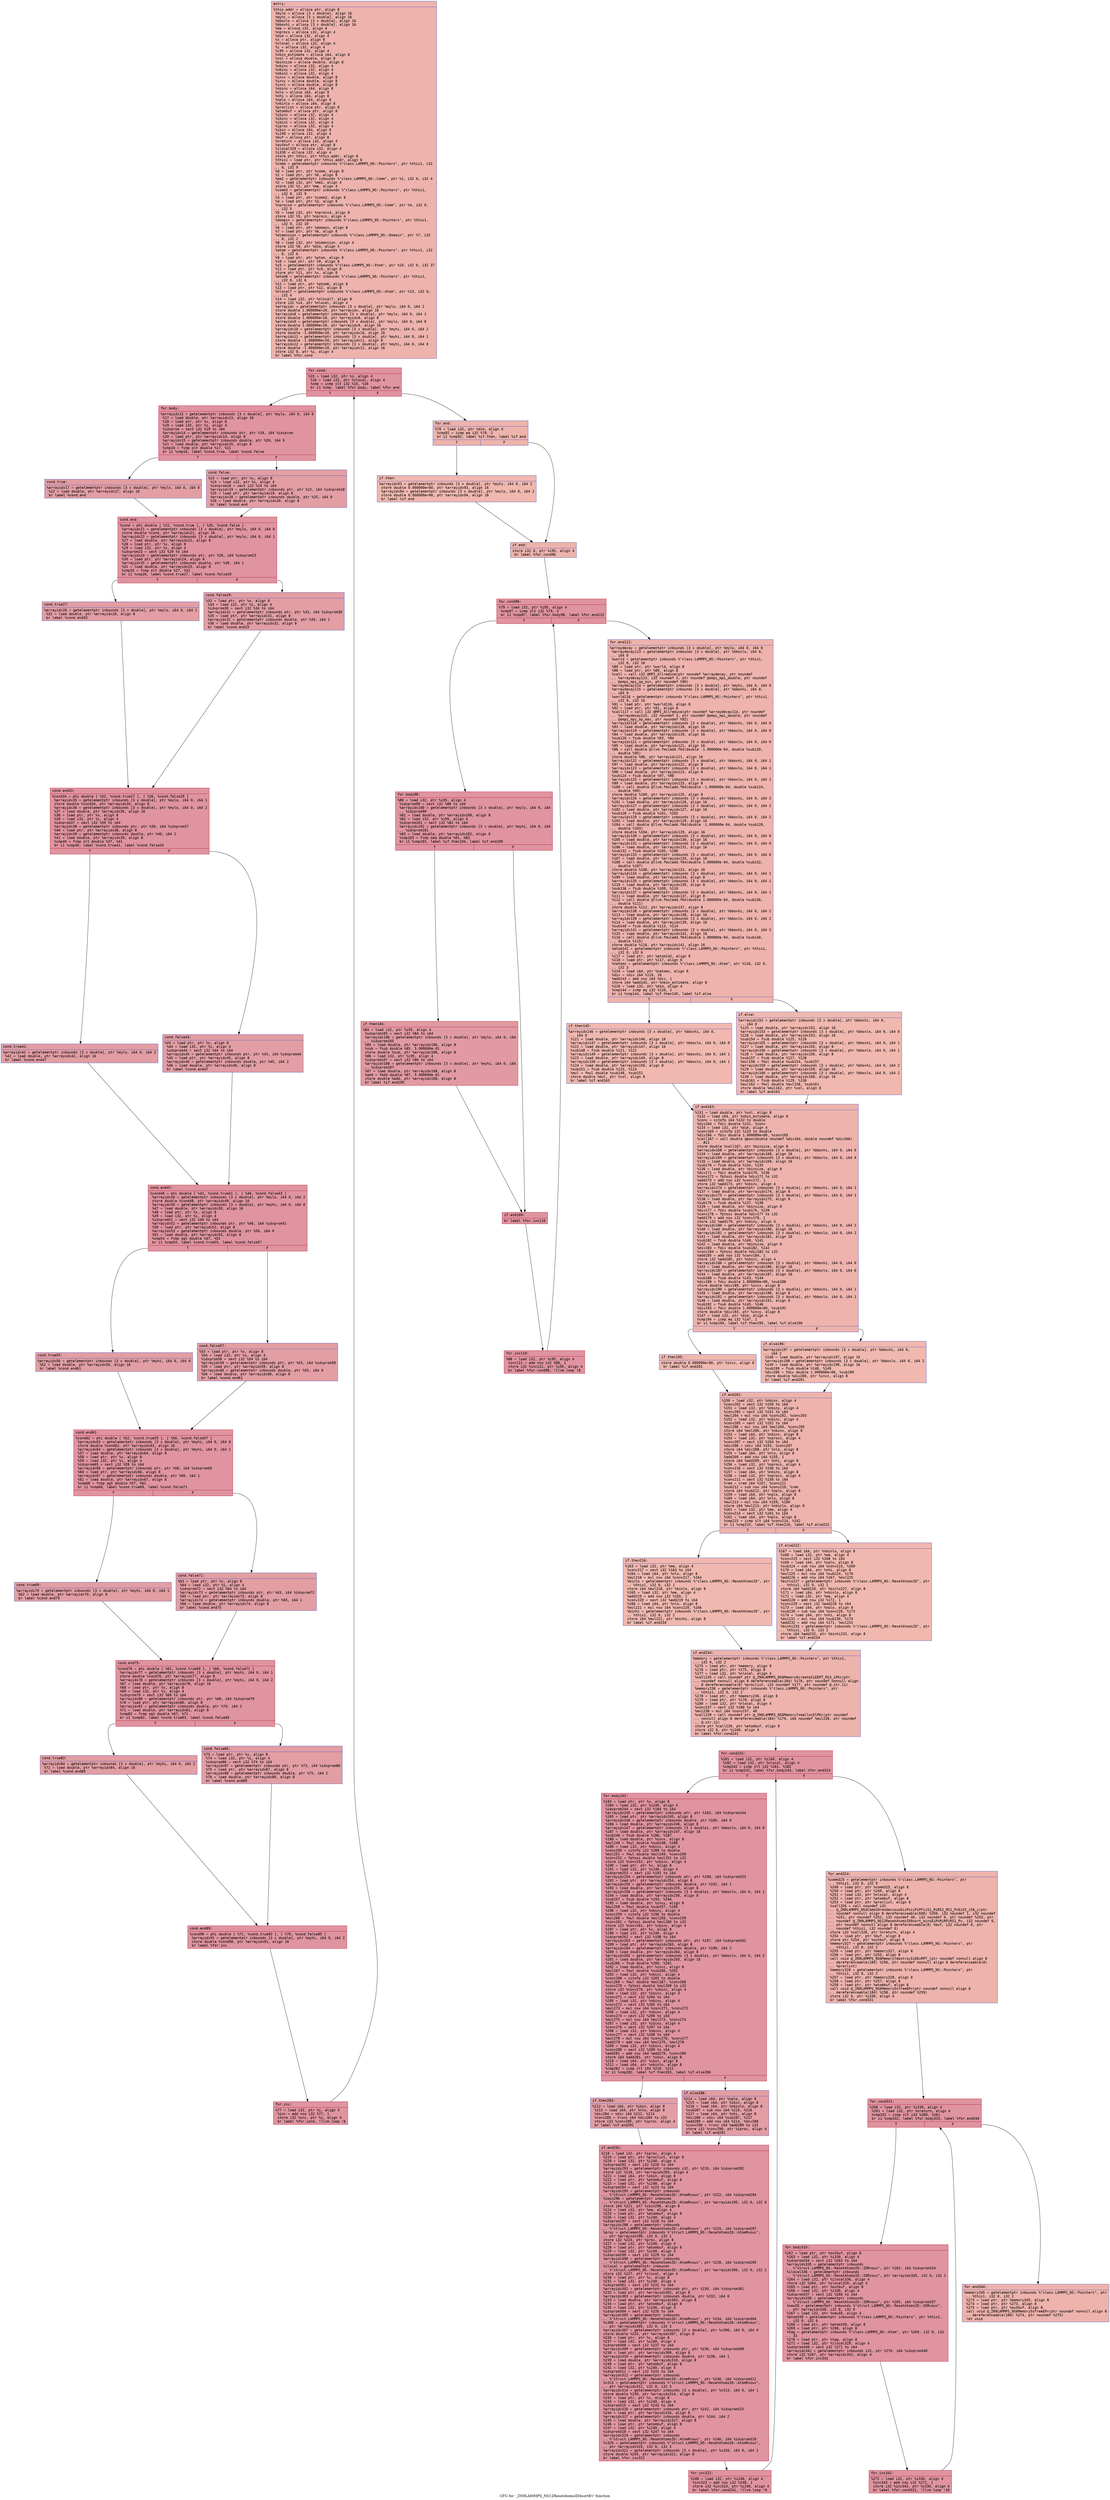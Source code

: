 digraph "CFG for '_ZN9LAMMPS_NS12ResetAtomsID4sortEv' function" {
	label="CFG for '_ZN9LAMMPS_NS12ResetAtomsID4sortEv' function";

	Node0x55bab6447350 [shape=record,color="#3d50c3ff", style=filled, fillcolor="#d6524470" fontname="Courier",label="{entry:\l|  %this.addr = alloca ptr, align 8\l  %mylo = alloca [3 x double], align 16\l  %myhi = alloca [3 x double], align 16\l  %bboxlo = alloca [3 x double], align 16\l  %bboxhi = alloca [3 x double], align 16\l  %me = alloca i32, align 4\l  %nprocs = alloca i32, align 4\l  %dim = alloca i32, align 4\l  %x = alloca ptr, align 8\l  %nlocal = alloca i32, align 4\l  %i = alloca i32, align 4\l  %i95 = alloca i32, align 4\l  %nbin_estimate = alloca i64, align 8\l  %vol = alloca double, align 8\l  %binsize = alloca double, align 8\l  %nbinx = alloca i32, align 4\l  %nbiny = alloca i32, align 4\l  %nbinz = alloca i32, align 4\l  %invx = alloca double, align 8\l  %invy = alloca double, align 8\l  %invz = alloca double, align 8\l  %nbins = alloca i64, align 8\l  %nlo = alloca i64, align 8\l  %nhi = alloca i64, align 8\l  %nplo = alloca i64, align 8\l  %nbinlo = alloca i64, align 8\l  %proclist = alloca ptr, align 8\l  %atombuf = alloca ptr, align 8\l  %ibinx = alloca i32, align 4\l  %ibiny = alloca i32, align 4\l  %ibinz = alloca i32, align 4\l  %iproc = alloca i32, align 4\l  %ibin = alloca i64, align 8\l  %i240 = alloca i32, align 4\l  %buf = alloca ptr, align 8\l  %nreturn = alloca i32, align 4\l  %outbuf = alloca ptr, align 8\l  %ilocal329 = alloca i32, align 4\l  %i330 = alloca i32, align 4\l  store ptr %this, ptr %this.addr, align 8\l  %this1 = load ptr, ptr %this.addr, align 8\l  %comm = getelementptr inbounds %\"class.LAMMPS_NS::Pointers\", ptr %this1, i32\l... 0, i32 9\l  %0 = load ptr, ptr %comm, align 8\l  %1 = load ptr, ptr %0, align 8\l  %me2 = getelementptr inbounds %\"class.LAMMPS_NS::Comm\", ptr %1, i32 0, i32 4\l  %2 = load i32, ptr %me2, align 4\l  store i32 %2, ptr %me, align 4\l  %comm3 = getelementptr inbounds %\"class.LAMMPS_NS::Pointers\", ptr %this1,\l... i32 0, i32 9\l  %3 = load ptr, ptr %comm3, align 8\l  %4 = load ptr, ptr %3, align 8\l  %nprocs4 = getelementptr inbounds %\"class.LAMMPS_NS::Comm\", ptr %4, i32 0,\l... i32 5\l  %5 = load i32, ptr %nprocs4, align 8\l  store i32 %5, ptr %nprocs, align 4\l  %domain = getelementptr inbounds %\"class.LAMMPS_NS::Pointers\", ptr %this1,\l... i32 0, i32 10\l  %6 = load ptr, ptr %domain, align 8\l  %7 = load ptr, ptr %6, align 8\l  %dimension = getelementptr inbounds %\"class.LAMMPS_NS::Domain\", ptr %7, i32\l... 0, i32 2\l  %8 = load i32, ptr %dimension, align 4\l  store i32 %8, ptr %dim, align 4\l  %atom = getelementptr inbounds %\"class.LAMMPS_NS::Pointers\", ptr %this1, i32\l... 0, i32 6\l  %9 = load ptr, ptr %atom, align 8\l  %10 = load ptr, ptr %9, align 8\l  %x5 = getelementptr inbounds %\"class.LAMMPS_NS::Atom\", ptr %10, i32 0, i32 37\l  %11 = load ptr, ptr %x5, align 8\l  store ptr %11, ptr %x, align 8\l  %atom6 = getelementptr inbounds %\"class.LAMMPS_NS::Pointers\", ptr %this1,\l... i32 0, i32 6\l  %12 = load ptr, ptr %atom6, align 8\l  %13 = load ptr, ptr %12, align 8\l  %nlocal7 = getelementptr inbounds %\"class.LAMMPS_NS::Atom\", ptr %13, i32 0,\l... i32 4\l  %14 = load i32, ptr %nlocal7, align 8\l  store i32 %14, ptr %nlocal, align 4\l  %arrayidx = getelementptr inbounds [3 x double], ptr %mylo, i64 0, i64 2\l  store double 1.000000e+20, ptr %arrayidx, align 16\l  %arrayidx8 = getelementptr inbounds [3 x double], ptr %mylo, i64 0, i64 1\l  store double 1.000000e+20, ptr %arrayidx8, align 8\l  %arrayidx9 = getelementptr inbounds [3 x double], ptr %mylo, i64 0, i64 0\l  store double 1.000000e+20, ptr %arrayidx9, align 16\l  %arrayidx10 = getelementptr inbounds [3 x double], ptr %myhi, i64 0, i64 2\l  store double -1.000000e+20, ptr %arrayidx10, align 16\l  %arrayidx11 = getelementptr inbounds [3 x double], ptr %myhi, i64 0, i64 1\l  store double -1.000000e+20, ptr %arrayidx11, align 8\l  %arrayidx12 = getelementptr inbounds [3 x double], ptr %myhi, i64 0, i64 0\l  store double -1.000000e+20, ptr %arrayidx12, align 16\l  store i32 0, ptr %i, align 4\l  br label %for.cond\l}"];
	Node0x55bab6447350 -> Node0x55bab644bcd0[tooltip="entry -> for.cond\nProbability 100.00%" ];
	Node0x55bab644bcd0 [shape=record,color="#b70d28ff", style=filled, fillcolor="#b70d2870" fontname="Courier",label="{for.cond:\l|  %15 = load i32, ptr %i, align 4\l  %16 = load i32, ptr %nlocal, align 4\l  %cmp = icmp slt i32 %15, %16\l  br i1 %cmp, label %for.body, label %for.end\l|{<s0>T|<s1>F}}"];
	Node0x55bab644bcd0:s0 -> Node0x55bab644bf50[tooltip="for.cond -> for.body\nProbability 96.88%" ];
	Node0x55bab644bcd0:s1 -> Node0x55bab644bfd0[tooltip="for.cond -> for.end\nProbability 3.12%" ];
	Node0x55bab644bf50 [shape=record,color="#b70d28ff", style=filled, fillcolor="#b70d2870" fontname="Courier",label="{for.body:\l|  %arrayidx13 = getelementptr inbounds [3 x double], ptr %mylo, i64 0, i64 0\l  %17 = load double, ptr %arrayidx13, align 16\l  %18 = load ptr, ptr %x, align 8\l  %19 = load i32, ptr %i, align 4\l  %idxprom = sext i32 %19 to i64\l  %arrayidx14 = getelementptr inbounds ptr, ptr %18, i64 %idxprom\l  %20 = load ptr, ptr %arrayidx14, align 8\l  %arrayidx15 = getelementptr inbounds double, ptr %20, i64 0\l  %21 = load double, ptr %arrayidx15, align 8\l  %cmp16 = fcmp olt double %17, %21\l  br i1 %cmp16, label %cond.true, label %cond.false\l|{<s0>T|<s1>F}}"];
	Node0x55bab644bf50:s0 -> Node0x55bab644c740[tooltip="for.body -> cond.true\nProbability 50.00%" ];
	Node0x55bab644bf50:s1 -> Node0x55bab644c7c0[tooltip="for.body -> cond.false\nProbability 50.00%" ];
	Node0x55bab644c740 [shape=record,color="#3d50c3ff", style=filled, fillcolor="#be242e70" fontname="Courier",label="{cond.true:\l|  %arrayidx17 = getelementptr inbounds [3 x double], ptr %mylo, i64 0, i64 0\l  %22 = load double, ptr %arrayidx17, align 16\l  br label %cond.end\l}"];
	Node0x55bab644c740 -> Node0x55bab644ca60[tooltip="cond.true -> cond.end\nProbability 100.00%" ];
	Node0x55bab644c7c0 [shape=record,color="#3d50c3ff", style=filled, fillcolor="#be242e70" fontname="Courier",label="{cond.false:\l|  %23 = load ptr, ptr %x, align 8\l  %24 = load i32, ptr %i, align 4\l  %idxprom18 = sext i32 %24 to i64\l  %arrayidx19 = getelementptr inbounds ptr, ptr %23, i64 %idxprom18\l  %25 = load ptr, ptr %arrayidx19, align 8\l  %arrayidx20 = getelementptr inbounds double, ptr %25, i64 0\l  %26 = load double, ptr %arrayidx20, align 8\l  br label %cond.end\l}"];
	Node0x55bab644c7c0 -> Node0x55bab644ca60[tooltip="cond.false -> cond.end\nProbability 100.00%" ];
	Node0x55bab644ca60 [shape=record,color="#b70d28ff", style=filled, fillcolor="#b70d2870" fontname="Courier",label="{cond.end:\l|  %cond = phi double [ %22, %cond.true ], [ %26, %cond.false ]\l  %arrayidx21 = getelementptr inbounds [3 x double], ptr %mylo, i64 0, i64 0\l  store double %cond, ptr %arrayidx21, align 16\l  %arrayidx22 = getelementptr inbounds [3 x double], ptr %mylo, i64 0, i64 1\l  %27 = load double, ptr %arrayidx22, align 8\l  %28 = load ptr, ptr %x, align 8\l  %29 = load i32, ptr %i, align 4\l  %idxprom23 = sext i32 %29 to i64\l  %arrayidx24 = getelementptr inbounds ptr, ptr %28, i64 %idxprom23\l  %30 = load ptr, ptr %arrayidx24, align 8\l  %arrayidx25 = getelementptr inbounds double, ptr %30, i64 1\l  %31 = load double, ptr %arrayidx25, align 8\l  %cmp26 = fcmp olt double %27, %31\l  br i1 %cmp26, label %cond.true27, label %cond.false29\l|{<s0>T|<s1>F}}"];
	Node0x55bab644ca60:s0 -> Node0x55bab644d810[tooltip="cond.end -> cond.true27\nProbability 50.00%" ];
	Node0x55bab644ca60:s1 -> Node0x55bab644d890[tooltip="cond.end -> cond.false29\nProbability 50.00%" ];
	Node0x55bab644d810 [shape=record,color="#3d50c3ff", style=filled, fillcolor="#be242e70" fontname="Courier",label="{cond.true27:\l|  %arrayidx28 = getelementptr inbounds [3 x double], ptr %mylo, i64 0, i64 1\l  %32 = load double, ptr %arrayidx28, align 8\l  br label %cond.end33\l}"];
	Node0x55bab644d810 -> Node0x55bab644db30[tooltip="cond.true27 -> cond.end33\nProbability 100.00%" ];
	Node0x55bab644d890 [shape=record,color="#3d50c3ff", style=filled, fillcolor="#be242e70" fontname="Courier",label="{cond.false29:\l|  %33 = load ptr, ptr %x, align 8\l  %34 = load i32, ptr %i, align 4\l  %idxprom30 = sext i32 %34 to i64\l  %arrayidx31 = getelementptr inbounds ptr, ptr %33, i64 %idxprom30\l  %35 = load ptr, ptr %arrayidx31, align 8\l  %arrayidx32 = getelementptr inbounds double, ptr %35, i64 1\l  %36 = load double, ptr %arrayidx32, align 8\l  br label %cond.end33\l}"];
	Node0x55bab644d890 -> Node0x55bab644db30[tooltip="cond.false29 -> cond.end33\nProbability 100.00%" ];
	Node0x55bab644db30 [shape=record,color="#b70d28ff", style=filled, fillcolor="#b70d2870" fontname="Courier",label="{cond.end33:\l|  %cond34 = phi double [ %32, %cond.true27 ], [ %36, %cond.false29 ]\l  %arrayidx35 = getelementptr inbounds [3 x double], ptr %mylo, i64 0, i64 1\l  store double %cond34, ptr %arrayidx35, align 8\l  %arrayidx36 = getelementptr inbounds [3 x double], ptr %mylo, i64 0, i64 2\l  %37 = load double, ptr %arrayidx36, align 16\l  %38 = load ptr, ptr %x, align 8\l  %39 = load i32, ptr %i, align 4\l  %idxprom37 = sext i32 %39 to i64\l  %arrayidx38 = getelementptr inbounds ptr, ptr %38, i64 %idxprom37\l  %40 = load ptr, ptr %arrayidx38, align 8\l  %arrayidx39 = getelementptr inbounds double, ptr %40, i64 2\l  %41 = load double, ptr %arrayidx39, align 8\l  %cmp40 = fcmp olt double %37, %41\l  br i1 %cmp40, label %cond.true41, label %cond.false43\l|{<s0>T|<s1>F}}"];
	Node0x55bab644db30:s0 -> Node0x55bab644e8e0[tooltip="cond.end33 -> cond.true41\nProbability 50.00%" ];
	Node0x55bab644db30:s1 -> Node0x55bab644e960[tooltip="cond.end33 -> cond.false43\nProbability 50.00%" ];
	Node0x55bab644e8e0 [shape=record,color="#3d50c3ff", style=filled, fillcolor="#be242e70" fontname="Courier",label="{cond.true41:\l|  %arrayidx42 = getelementptr inbounds [3 x double], ptr %mylo, i64 0, i64 2\l  %42 = load double, ptr %arrayidx42, align 16\l  br label %cond.end47\l}"];
	Node0x55bab644e8e0 -> Node0x55bab6449e10[tooltip="cond.true41 -> cond.end47\nProbability 100.00%" ];
	Node0x55bab644e960 [shape=record,color="#3d50c3ff", style=filled, fillcolor="#be242e70" fontname="Courier",label="{cond.false43:\l|  %43 = load ptr, ptr %x, align 8\l  %44 = load i32, ptr %i, align 4\l  %idxprom44 = sext i32 %44 to i64\l  %arrayidx45 = getelementptr inbounds ptr, ptr %43, i64 %idxprom44\l  %45 = load ptr, ptr %arrayidx45, align 8\l  %arrayidx46 = getelementptr inbounds double, ptr %45, i64 2\l  %46 = load double, ptr %arrayidx46, align 8\l  br label %cond.end47\l}"];
	Node0x55bab644e960 -> Node0x55bab6449e10[tooltip="cond.false43 -> cond.end47\nProbability 100.00%" ];
	Node0x55bab6449e10 [shape=record,color="#b70d28ff", style=filled, fillcolor="#b70d2870" fontname="Courier",label="{cond.end47:\l|  %cond48 = phi double [ %42, %cond.true41 ], [ %46, %cond.false43 ]\l  %arrayidx49 = getelementptr inbounds [3 x double], ptr %mylo, i64 0, i64 2\l  store double %cond48, ptr %arrayidx49, align 16\l  %arrayidx50 = getelementptr inbounds [3 x double], ptr %myhi, i64 0, i64 0\l  %47 = load double, ptr %arrayidx50, align 16\l  %48 = load ptr, ptr %x, align 8\l  %49 = load i32, ptr %i, align 4\l  %idxprom51 = sext i32 %49 to i64\l  %arrayidx52 = getelementptr inbounds ptr, ptr %48, i64 %idxprom51\l  %50 = load ptr, ptr %arrayidx52, align 8\l  %arrayidx53 = getelementptr inbounds double, ptr %50, i64 0\l  %51 = load double, ptr %arrayidx53, align 8\l  %cmp54 = fcmp ogt double %47, %51\l  br i1 %cmp54, label %cond.true55, label %cond.false57\l|{<s0>T|<s1>F}}"];
	Node0x55bab6449e10:s0 -> Node0x55bab64507c0[tooltip="cond.end47 -> cond.true55\nProbability 50.00%" ];
	Node0x55bab6449e10:s1 -> Node0x55bab64508a0[tooltip="cond.end47 -> cond.false57\nProbability 50.00%" ];
	Node0x55bab64507c0 [shape=record,color="#3d50c3ff", style=filled, fillcolor="#be242e70" fontname="Courier",label="{cond.true55:\l|  %arrayidx56 = getelementptr inbounds [3 x double], ptr %myhi, i64 0, i64 0\l  %52 = load double, ptr %arrayidx56, align 16\l  br label %cond.end61\l}"];
	Node0x55bab64507c0 -> Node0x55bab6450ba0[tooltip="cond.true55 -> cond.end61\nProbability 100.00%" ];
	Node0x55bab64508a0 [shape=record,color="#3d50c3ff", style=filled, fillcolor="#be242e70" fontname="Courier",label="{cond.false57:\l|  %53 = load ptr, ptr %x, align 8\l  %54 = load i32, ptr %i, align 4\l  %idxprom58 = sext i32 %54 to i64\l  %arrayidx59 = getelementptr inbounds ptr, ptr %53, i64 %idxprom58\l  %55 = load ptr, ptr %arrayidx59, align 8\l  %arrayidx60 = getelementptr inbounds double, ptr %55, i64 0\l  %56 = load double, ptr %arrayidx60, align 8\l  br label %cond.end61\l}"];
	Node0x55bab64508a0 -> Node0x55bab6450ba0[tooltip="cond.false57 -> cond.end61\nProbability 100.00%" ];
	Node0x55bab6450ba0 [shape=record,color="#b70d28ff", style=filled, fillcolor="#b70d2870" fontname="Courier",label="{cond.end61:\l|  %cond62 = phi double [ %52, %cond.true55 ], [ %56, %cond.false57 ]\l  %arrayidx63 = getelementptr inbounds [3 x double], ptr %myhi, i64 0, i64 0\l  store double %cond62, ptr %arrayidx63, align 16\l  %arrayidx64 = getelementptr inbounds [3 x double], ptr %myhi, i64 0, i64 1\l  %57 = load double, ptr %arrayidx64, align 8\l  %58 = load ptr, ptr %x, align 8\l  %59 = load i32, ptr %i, align 4\l  %idxprom65 = sext i32 %59 to i64\l  %arrayidx66 = getelementptr inbounds ptr, ptr %58, i64 %idxprom65\l  %60 = load ptr, ptr %arrayidx66, align 8\l  %arrayidx67 = getelementptr inbounds double, ptr %60, i64 1\l  %61 = load double, ptr %arrayidx67, align 8\l  %cmp68 = fcmp ogt double %57, %61\l  br i1 %cmp68, label %cond.true69, label %cond.false71\l|{<s0>T|<s1>F}}"];
	Node0x55bab6450ba0:s0 -> Node0x55bab6451950[tooltip="cond.end61 -> cond.true69\nProbability 50.00%" ];
	Node0x55bab6450ba0:s1 -> Node0x55bab6451a30[tooltip="cond.end61 -> cond.false71\nProbability 50.00%" ];
	Node0x55bab6451950 [shape=record,color="#3d50c3ff", style=filled, fillcolor="#be242e70" fontname="Courier",label="{cond.true69:\l|  %arrayidx70 = getelementptr inbounds [3 x double], ptr %myhi, i64 0, i64 1\l  %62 = load double, ptr %arrayidx70, align 8\l  br label %cond.end75\l}"];
	Node0x55bab6451950 -> Node0x55bab6451d30[tooltip="cond.true69 -> cond.end75\nProbability 100.00%" ];
	Node0x55bab6451a30 [shape=record,color="#3d50c3ff", style=filled, fillcolor="#be242e70" fontname="Courier",label="{cond.false71:\l|  %63 = load ptr, ptr %x, align 8\l  %64 = load i32, ptr %i, align 4\l  %idxprom72 = sext i32 %64 to i64\l  %arrayidx73 = getelementptr inbounds ptr, ptr %63, i64 %idxprom72\l  %65 = load ptr, ptr %arrayidx73, align 8\l  %arrayidx74 = getelementptr inbounds double, ptr %65, i64 1\l  %66 = load double, ptr %arrayidx74, align 8\l  br label %cond.end75\l}"];
	Node0x55bab6451a30 -> Node0x55bab6451d30[tooltip="cond.false71 -> cond.end75\nProbability 100.00%" ];
	Node0x55bab6451d30 [shape=record,color="#b70d28ff", style=filled, fillcolor="#b70d2870" fontname="Courier",label="{cond.end75:\l|  %cond76 = phi double [ %62, %cond.true69 ], [ %66, %cond.false71 ]\l  %arrayidx77 = getelementptr inbounds [3 x double], ptr %myhi, i64 0, i64 1\l  store double %cond76, ptr %arrayidx77, align 8\l  %arrayidx78 = getelementptr inbounds [3 x double], ptr %myhi, i64 0, i64 2\l  %67 = load double, ptr %arrayidx78, align 16\l  %68 = load ptr, ptr %x, align 8\l  %69 = load i32, ptr %i, align 4\l  %idxprom79 = sext i32 %69 to i64\l  %arrayidx80 = getelementptr inbounds ptr, ptr %68, i64 %idxprom79\l  %70 = load ptr, ptr %arrayidx80, align 8\l  %arrayidx81 = getelementptr inbounds double, ptr %70, i64 2\l  %71 = load double, ptr %arrayidx81, align 8\l  %cmp82 = fcmp ogt double %67, %71\l  br i1 %cmp82, label %cond.true83, label %cond.false85\l|{<s0>T|<s1>F}}"];
	Node0x55bab6451d30:s0 -> Node0x55bab6452ae0[tooltip="cond.end75 -> cond.true83\nProbability 50.00%" ];
	Node0x55bab6451d30:s1 -> Node0x55bab6452bc0[tooltip="cond.end75 -> cond.false85\nProbability 50.00%" ];
	Node0x55bab6452ae0 [shape=record,color="#3d50c3ff", style=filled, fillcolor="#be242e70" fontname="Courier",label="{cond.true83:\l|  %arrayidx84 = getelementptr inbounds [3 x double], ptr %myhi, i64 0, i64 2\l  %72 = load double, ptr %arrayidx84, align 16\l  br label %cond.end89\l}"];
	Node0x55bab6452ae0 -> Node0x55bab6452ec0[tooltip="cond.true83 -> cond.end89\nProbability 100.00%" ];
	Node0x55bab6452bc0 [shape=record,color="#3d50c3ff", style=filled, fillcolor="#be242e70" fontname="Courier",label="{cond.false85:\l|  %73 = load ptr, ptr %x, align 8\l  %74 = load i32, ptr %i, align 4\l  %idxprom86 = sext i32 %74 to i64\l  %arrayidx87 = getelementptr inbounds ptr, ptr %73, i64 %idxprom86\l  %75 = load ptr, ptr %arrayidx87, align 8\l  %arrayidx88 = getelementptr inbounds double, ptr %75, i64 2\l  %76 = load double, ptr %arrayidx88, align 8\l  br label %cond.end89\l}"];
	Node0x55bab6452bc0 -> Node0x55bab6452ec0[tooltip="cond.false85 -> cond.end89\nProbability 100.00%" ];
	Node0x55bab6452ec0 [shape=record,color="#b70d28ff", style=filled, fillcolor="#b70d2870" fontname="Courier",label="{cond.end89:\l|  %cond90 = phi double [ %72, %cond.true83 ], [ %76, %cond.false85 ]\l  %arrayidx91 = getelementptr inbounds [3 x double], ptr %myhi, i64 0, i64 2\l  store double %cond90, ptr %arrayidx91, align 16\l  br label %for.inc\l}"];
	Node0x55bab6452ec0 -> Node0x55bab6453610[tooltip="cond.end89 -> for.inc\nProbability 100.00%" ];
	Node0x55bab6453610 [shape=record,color="#b70d28ff", style=filled, fillcolor="#b70d2870" fontname="Courier",label="{for.inc:\l|  %77 = load i32, ptr %i, align 4\l  %inc = add nsw i32 %77, 1\l  store i32 %inc, ptr %i, align 4\l  br label %for.cond, !llvm.loop !6\l}"];
	Node0x55bab6453610 -> Node0x55bab644bcd0[tooltip="for.inc -> for.cond\nProbability 100.00%" ];
	Node0x55bab644bfd0 [shape=record,color="#3d50c3ff", style=filled, fillcolor="#d6524470" fontname="Courier",label="{for.end:\l|  %78 = load i32, ptr %dim, align 4\l  %cmp92 = icmp eq i32 %78, 2\l  br i1 %cmp92, label %if.then, label %if.end\l|{<s0>T|<s1>F}}"];
	Node0x55bab644bfd0:s0 -> Node0x55bab6453bd0[tooltip="for.end -> if.then\nProbability 50.00%" ];
	Node0x55bab644bfd0:s1 -> Node0x55bab6453c40[tooltip="for.end -> if.end\nProbability 50.00%" ];
	Node0x55bab6453bd0 [shape=record,color="#3d50c3ff", style=filled, fillcolor="#dc5d4a70" fontname="Courier",label="{if.then:\l|  %arrayidx93 = getelementptr inbounds [3 x double], ptr %myhi, i64 0, i64 2\l  store double 0.000000e+00, ptr %arrayidx93, align 16\l  %arrayidx94 = getelementptr inbounds [3 x double], ptr %mylo, i64 0, i64 2\l  store double 0.000000e+00, ptr %arrayidx94, align 16\l  br label %if.end\l}"];
	Node0x55bab6453bd0 -> Node0x55bab6453c40[tooltip="if.then -> if.end\nProbability 100.00%" ];
	Node0x55bab6453c40 [shape=record,color="#3d50c3ff", style=filled, fillcolor="#d6524470" fontname="Courier",label="{if.end:\l|  store i32 0, ptr %i95, align 4\l  br label %for.cond96\l}"];
	Node0x55bab6453c40 -> Node0x55bab64541d0[tooltip="if.end -> for.cond96\nProbability 100.00%" ];
	Node0x55bab64541d0 [shape=record,color="#b70d28ff", style=filled, fillcolor="#b70d2870" fontname="Courier",label="{for.cond96:\l|  %79 = load i32, ptr %i95, align 4\l  %cmp97 = icmp slt i32 %79, 3\l  br i1 %cmp97, label %for.body98, label %for.end112\l|{<s0>T|<s1>F}}"];
	Node0x55bab64541d0:s0 -> Node0x55bab64543f0[tooltip="for.cond96 -> for.body98\nProbability 96.88%" ];
	Node0x55bab64541d0:s1 -> Node0x55bab6454470[tooltip="for.cond96 -> for.end112\nProbability 3.12%" ];
	Node0x55bab64543f0 [shape=record,color="#b70d28ff", style=filled, fillcolor="#b70d2870" fontname="Courier",label="{for.body98:\l|  %80 = load i32, ptr %i95, align 4\l  %idxprom99 = sext i32 %80 to i64\l  %arrayidx100 = getelementptr inbounds [3 x double], ptr %mylo, i64 0, i64\l... %idxprom99\l  %81 = load double, ptr %arrayidx100, align 8\l  %82 = load i32, ptr %i95, align 4\l  %idxprom101 = sext i32 %82 to i64\l  %arrayidx102 = getelementptr inbounds [3 x double], ptr %myhi, i64 0, i64\l... %idxprom101\l  %83 = load double, ptr %arrayidx102, align 8\l  %cmp103 = fcmp oeq double %81, %83\l  br i1 %cmp103, label %if.then104, label %if.end109\l|{<s0>T|<s1>F}}"];
	Node0x55bab64543f0:s0 -> Node0x55bab6454b70[tooltip="for.body98 -> if.then104\nProbability 62.50%" ];
	Node0x55bab64543f0:s1 -> Node0x55bab6454bf0[tooltip="for.body98 -> if.end109\nProbability 37.50%" ];
	Node0x55bab6454b70 [shape=record,color="#b70d28ff", style=filled, fillcolor="#bb1b2c70" fontname="Courier",label="{if.then104:\l|  %84 = load i32, ptr %i95, align 4\l  %idxprom105 = sext i32 %84 to i64\l  %arrayidx106 = getelementptr inbounds [3 x double], ptr %mylo, i64 0, i64\l... %idxprom105\l  %85 = load double, ptr %arrayidx106, align 8\l  %sub = fsub double %85, 5.000000e-01\l  store double %sub, ptr %arrayidx106, align 8\l  %86 = load i32, ptr %i95, align 4\l  %idxprom107 = sext i32 %86 to i64\l  %arrayidx108 = getelementptr inbounds [3 x double], ptr %myhi, i64 0, i64\l... %idxprom107\l  %87 = load double, ptr %arrayidx108, align 8\l  %add = fadd double %87, 5.000000e-01\l  store double %add, ptr %arrayidx108, align 8\l  br label %if.end109\l}"];
	Node0x55bab6454b70 -> Node0x55bab6454bf0[tooltip="if.then104 -> if.end109\nProbability 100.00%" ];
	Node0x55bab6454bf0 [shape=record,color="#b70d28ff", style=filled, fillcolor="#b70d2870" fontname="Courier",label="{if.end109:\l|  br label %for.inc110\l}"];
	Node0x55bab6454bf0 -> Node0x55bab64555f0[tooltip="if.end109 -> for.inc110\nProbability 100.00%" ];
	Node0x55bab64555f0 [shape=record,color="#b70d28ff", style=filled, fillcolor="#b70d2870" fontname="Courier",label="{for.inc110:\l|  %88 = load i32, ptr %i95, align 4\l  %inc111 = add nsw i32 %88, 1\l  store i32 %inc111, ptr %i95, align 4\l  br label %for.cond96, !llvm.loop !8\l}"];
	Node0x55bab64555f0 -> Node0x55bab64541d0[tooltip="for.inc110 -> for.cond96\nProbability 100.00%" ];
	Node0x55bab6454470 [shape=record,color="#3d50c3ff", style=filled, fillcolor="#d6524470" fontname="Courier",label="{for.end112:\l|  %arraydecay = getelementptr inbounds [3 x double], ptr %mylo, i64 0, i64 0\l  %arraydecay113 = getelementptr inbounds [3 x double], ptr %bboxlo, i64 0,\l... i64 0\l  %world = getelementptr inbounds %\"class.LAMMPS_NS::Pointers\", ptr %this1,\l... i32 0, i32 16\l  %89 = load ptr, ptr %world, align 8\l  %90 = load ptr, ptr %89, align 8\l  %call = call i32 @MPI_Allreduce(ptr noundef %arraydecay, ptr noundef\l... %arraydecay113, i32 noundef 3, ptr noundef @ompi_mpi_double, ptr noundef\l... @ompi_mpi_op_min, ptr noundef %90)\l  %arraydecay114 = getelementptr inbounds [3 x double], ptr %myhi, i64 0, i64 0\l  %arraydecay115 = getelementptr inbounds [3 x double], ptr %bboxhi, i64 0,\l... i64 0\l  %world116 = getelementptr inbounds %\"class.LAMMPS_NS::Pointers\", ptr %this1,\l... i32 0, i32 16\l  %91 = load ptr, ptr %world116, align 8\l  %92 = load ptr, ptr %91, align 8\l  %call117 = call i32 @MPI_Allreduce(ptr noundef %arraydecay114, ptr noundef\l... %arraydecay115, i32 noundef 3, ptr noundef @ompi_mpi_double, ptr noundef\l... @ompi_mpi_op_max, ptr noundef %92)\l  %arrayidx118 = getelementptr inbounds [3 x double], ptr %bboxhi, i64 0, i64 0\l  %93 = load double, ptr %arrayidx118, align 16\l  %arrayidx119 = getelementptr inbounds [3 x double], ptr %bboxlo, i64 0, i64 0\l  %94 = load double, ptr %arrayidx119, align 16\l  %sub120 = fsub double %93, %94\l  %arrayidx121 = getelementptr inbounds [3 x double], ptr %bboxlo, i64 0, i64 0\l  %95 = load double, ptr %arrayidx121, align 16\l  %96 = call double @llvm.fmuladd.f64(double -1.000000e-04, double %sub120,\l... double %95)\l  store double %96, ptr %arrayidx121, align 16\l  %arrayidx122 = getelementptr inbounds [3 x double], ptr %bboxhi, i64 0, i64 1\l  %97 = load double, ptr %arrayidx122, align 8\l  %arrayidx123 = getelementptr inbounds [3 x double], ptr %bboxlo, i64 0, i64 1\l  %98 = load double, ptr %arrayidx123, align 8\l  %sub124 = fsub double %97, %98\l  %arrayidx125 = getelementptr inbounds [3 x double], ptr %bboxlo, i64 0, i64 1\l  %99 = load double, ptr %arrayidx125, align 8\l  %100 = call double @llvm.fmuladd.f64(double -1.000000e-04, double %sub124,\l... double %99)\l  store double %100, ptr %arrayidx125, align 8\l  %arrayidx126 = getelementptr inbounds [3 x double], ptr %bboxhi, i64 0, i64 2\l  %101 = load double, ptr %arrayidx126, align 16\l  %arrayidx127 = getelementptr inbounds [3 x double], ptr %bboxlo, i64 0, i64 2\l  %102 = load double, ptr %arrayidx127, align 16\l  %sub128 = fsub double %101, %102\l  %arrayidx129 = getelementptr inbounds [3 x double], ptr %bboxlo, i64 0, i64 2\l  %103 = load double, ptr %arrayidx129, align 16\l  %104 = call double @llvm.fmuladd.f64(double -1.000000e-04, double %sub128,\l... double %103)\l  store double %104, ptr %arrayidx129, align 16\l  %arrayidx130 = getelementptr inbounds [3 x double], ptr %bboxhi, i64 0, i64 0\l  %105 = load double, ptr %arrayidx130, align 16\l  %arrayidx131 = getelementptr inbounds [3 x double], ptr %bboxlo, i64 0, i64 0\l  %106 = load double, ptr %arrayidx131, align 16\l  %sub132 = fsub double %105, %106\l  %arrayidx133 = getelementptr inbounds [3 x double], ptr %bboxhi, i64 0, i64 0\l  %107 = load double, ptr %arrayidx133, align 16\l  %108 = call double @llvm.fmuladd.f64(double 1.000000e-04, double %sub132,\l... double %107)\l  store double %108, ptr %arrayidx133, align 16\l  %arrayidx134 = getelementptr inbounds [3 x double], ptr %bboxhi, i64 0, i64 1\l  %109 = load double, ptr %arrayidx134, align 8\l  %arrayidx135 = getelementptr inbounds [3 x double], ptr %bboxlo, i64 0, i64 1\l  %110 = load double, ptr %arrayidx135, align 8\l  %sub136 = fsub double %109, %110\l  %arrayidx137 = getelementptr inbounds [3 x double], ptr %bboxhi, i64 0, i64 1\l  %111 = load double, ptr %arrayidx137, align 8\l  %112 = call double @llvm.fmuladd.f64(double 1.000000e-04, double %sub136,\l... double %111)\l  store double %112, ptr %arrayidx137, align 8\l  %arrayidx138 = getelementptr inbounds [3 x double], ptr %bboxhi, i64 0, i64 2\l  %113 = load double, ptr %arrayidx138, align 16\l  %arrayidx139 = getelementptr inbounds [3 x double], ptr %bboxlo, i64 0, i64 2\l  %114 = load double, ptr %arrayidx139, align 16\l  %sub140 = fsub double %113, %114\l  %arrayidx141 = getelementptr inbounds [3 x double], ptr %bboxhi, i64 0, i64 2\l  %115 = load double, ptr %arrayidx141, align 16\l  %116 = call double @llvm.fmuladd.f64(double 1.000000e-04, double %sub140,\l... double %115)\l  store double %116, ptr %arrayidx141, align 16\l  %atom142 = getelementptr inbounds %\"class.LAMMPS_NS::Pointers\", ptr %this1,\l... i32 0, i32 6\l  %117 = load ptr, ptr %atom142, align 8\l  %118 = load ptr, ptr %117, align 8\l  %natoms = getelementptr inbounds %\"class.LAMMPS_NS::Atom\", ptr %118, i32 0,\l... i32 3\l  %119 = load i64, ptr %natoms, align 8\l  %div = sdiv i64 %119, 10\l  %add143 = add nsw i64 %div, 1\l  store i64 %add143, ptr %nbin_estimate, align 8\l  %120 = load i32, ptr %dim, align 4\l  %cmp144 = icmp eq i32 %120, 2\l  br i1 %cmp144, label %if.then145, label %if.else\l|{<s0>T|<s1>F}}"];
	Node0x55bab6454470:s0 -> Node0x55bab645a4f0[tooltip="for.end112 -> if.then145\nProbability 50.00%" ];
	Node0x55bab6454470:s1 -> Node0x55bab645a540[tooltip="for.end112 -> if.else\nProbability 50.00%" ];
	Node0x55bab645a4f0 [shape=record,color="#3d50c3ff", style=filled, fillcolor="#dc5d4a70" fontname="Courier",label="{if.then145:\l|  %arrayidx146 = getelementptr inbounds [3 x double], ptr %bboxhi, i64 0,\l... i64 0\l  %121 = load double, ptr %arrayidx146, align 16\l  %arrayidx147 = getelementptr inbounds [3 x double], ptr %bboxlo, i64 0, i64 0\l  %122 = load double, ptr %arrayidx147, align 16\l  %sub148 = fsub double %121, %122\l  %arrayidx149 = getelementptr inbounds [3 x double], ptr %bboxhi, i64 0, i64 1\l  %123 = load double, ptr %arrayidx149, align 8\l  %arrayidx150 = getelementptr inbounds [3 x double], ptr %bboxlo, i64 0, i64 1\l  %124 = load double, ptr %arrayidx150, align 8\l  %sub151 = fsub double %123, %124\l  %mul = fmul double %sub148, %sub151\l  store double %mul, ptr %vol, align 8\l  br label %if.end163\l}"];
	Node0x55bab645a4f0 -> Node0x55bab645aea0[tooltip="if.then145 -> if.end163\nProbability 100.00%" ];
	Node0x55bab645a540 [shape=record,color="#3d50c3ff", style=filled, fillcolor="#dc5d4a70" fontname="Courier",label="{if.else:\l|  %arrayidx152 = getelementptr inbounds [3 x double], ptr %bboxhi, i64 0,\l... i64 0\l  %125 = load double, ptr %arrayidx152, align 16\l  %arrayidx153 = getelementptr inbounds [3 x double], ptr %bboxlo, i64 0, i64 0\l  %126 = load double, ptr %arrayidx153, align 16\l  %sub154 = fsub double %125, %126\l  %arrayidx155 = getelementptr inbounds [3 x double], ptr %bboxhi, i64 0, i64 1\l  %127 = load double, ptr %arrayidx155, align 8\l  %arrayidx156 = getelementptr inbounds [3 x double], ptr %bboxlo, i64 0, i64 1\l  %128 = load double, ptr %arrayidx156, align 8\l  %sub157 = fsub double %127, %128\l  %mul158 = fmul double %sub154, %sub157\l  %arrayidx159 = getelementptr inbounds [3 x double], ptr %bboxhi, i64 0, i64 2\l  %129 = load double, ptr %arrayidx159, align 16\l  %arrayidx160 = getelementptr inbounds [3 x double], ptr %bboxlo, i64 0, i64 2\l  %130 = load double, ptr %arrayidx160, align 16\l  %sub161 = fsub double %129, %130\l  %mul162 = fmul double %mul158, %sub161\l  store double %mul162, ptr %vol, align 8\l  br label %if.end163\l}"];
	Node0x55bab645a540 -> Node0x55bab645aea0[tooltip="if.else -> if.end163\nProbability 100.00%" ];
	Node0x55bab645aea0 [shape=record,color="#3d50c3ff", style=filled, fillcolor="#d6524470" fontname="Courier",label="{if.end163:\l|  %131 = load double, ptr %vol, align 8\l  %132 = load i64, ptr %nbin_estimate, align 8\l  %conv = sitofp i64 %132 to double\l  %div164 = fdiv double %131, %conv\l  %133 = load i32, ptr %dim, align 4\l  %conv165 = sitofp i32 %133 to double\l  %div166 = fdiv double 1.000000e+00, %conv165\l  %call167 = call double @pow(double noundef %div164, double noundef %div166)\l... #11\l  store double %call167, ptr %binsize, align 8\l  %arrayidx168 = getelementptr inbounds [3 x double], ptr %bboxhi, i64 0, i64 0\l  %134 = load double, ptr %arrayidx168, align 16\l  %arrayidx169 = getelementptr inbounds [3 x double], ptr %bboxlo, i64 0, i64 0\l  %135 = load double, ptr %arrayidx169, align 16\l  %sub170 = fsub double %134, %135\l  %136 = load double, ptr %binsize, align 8\l  %div171 = fdiv double %sub170, %136\l  %conv172 = fptosi double %div171 to i32\l  %add173 = add nsw i32 %conv172, 1\l  store i32 %add173, ptr %nbinx, align 4\l  %arrayidx174 = getelementptr inbounds [3 x double], ptr %bboxhi, i64 0, i64 1\l  %137 = load double, ptr %arrayidx174, align 8\l  %arrayidx175 = getelementptr inbounds [3 x double], ptr %bboxlo, i64 0, i64 1\l  %138 = load double, ptr %arrayidx175, align 8\l  %sub176 = fsub double %137, %138\l  %139 = load double, ptr %binsize, align 8\l  %div177 = fdiv double %sub176, %139\l  %conv178 = fptosi double %div177 to i32\l  %add179 = add nsw i32 %conv178, 1\l  store i32 %add179, ptr %nbiny, align 4\l  %arrayidx180 = getelementptr inbounds [3 x double], ptr %bboxhi, i64 0, i64 2\l  %140 = load double, ptr %arrayidx180, align 16\l  %arrayidx181 = getelementptr inbounds [3 x double], ptr %bboxlo, i64 0, i64 2\l  %141 = load double, ptr %arrayidx181, align 16\l  %sub182 = fsub double %140, %141\l  %142 = load double, ptr %binsize, align 8\l  %div183 = fdiv double %sub182, %142\l  %conv184 = fptosi double %div183 to i32\l  %add185 = add nsw i32 %conv184, 1\l  store i32 %add185, ptr %nbinz, align 4\l  %arrayidx186 = getelementptr inbounds [3 x double], ptr %bboxhi, i64 0, i64 0\l  %143 = load double, ptr %arrayidx186, align 16\l  %arrayidx187 = getelementptr inbounds [3 x double], ptr %bboxlo, i64 0, i64 0\l  %144 = load double, ptr %arrayidx187, align 16\l  %sub188 = fsub double %143, %144\l  %div189 = fdiv double 1.000000e+00, %sub188\l  store double %div189, ptr %invx, align 8\l  %arrayidx190 = getelementptr inbounds [3 x double], ptr %bboxhi, i64 0, i64 1\l  %145 = load double, ptr %arrayidx190, align 8\l  %arrayidx191 = getelementptr inbounds [3 x double], ptr %bboxlo, i64 0, i64 1\l  %146 = load double, ptr %arrayidx191, align 8\l  %sub192 = fsub double %145, %146\l  %div193 = fdiv double 1.000000e+00, %sub192\l  store double %div193, ptr %invy, align 8\l  %147 = load i32, ptr %dim, align 4\l  %cmp194 = icmp eq i32 %147, 2\l  br i1 %cmp194, label %if.then195, label %if.else196\l|{<s0>T|<s1>F}}"];
	Node0x55bab645aea0:s0 -> Node0x55bab645e230[tooltip="if.end163 -> if.then195\nProbability 50.00%" ];
	Node0x55bab645aea0:s1 -> Node0x55bab645e2b0[tooltip="if.end163 -> if.else196\nProbability 50.00%" ];
	Node0x55bab645e230 [shape=record,color="#3d50c3ff", style=filled, fillcolor="#dc5d4a70" fontname="Courier",label="{if.then195:\l|  store double 0.000000e+00, ptr %invz, align 8\l  br label %if.end201\l}"];
	Node0x55bab645e230 -> Node0x55bab645e4e0[tooltip="if.then195 -> if.end201\nProbability 100.00%" ];
	Node0x55bab645e2b0 [shape=record,color="#3d50c3ff", style=filled, fillcolor="#dc5d4a70" fontname="Courier",label="{if.else196:\l|  %arrayidx197 = getelementptr inbounds [3 x double], ptr %bboxhi, i64 0,\l... i64 2\l  %148 = load double, ptr %arrayidx197, align 16\l  %arrayidx198 = getelementptr inbounds [3 x double], ptr %bboxlo, i64 0, i64 2\l  %149 = load double, ptr %arrayidx198, align 16\l  %sub199 = fsub double %148, %149\l  %div200 = fdiv double 1.000000e+00, %sub199\l  store double %div200, ptr %invz, align 8\l  br label %if.end201\l}"];
	Node0x55bab645e2b0 -> Node0x55bab645e4e0[tooltip="if.else196 -> if.end201\nProbability 100.00%" ];
	Node0x55bab645e4e0 [shape=record,color="#3d50c3ff", style=filled, fillcolor="#d6524470" fontname="Courier",label="{if.end201:\l|  %150 = load i32, ptr %nbinx, align 4\l  %conv202 = sext i32 %150 to i64\l  %151 = load i32, ptr %nbiny, align 4\l  %conv203 = sext i32 %151 to i64\l  %mul204 = mul nsw i64 %conv202, %conv203\l  %152 = load i32, ptr %nbinz, align 4\l  %conv205 = sext i32 %152 to i64\l  %mul206 = mul nsw i64 %mul204, %conv205\l  store i64 %mul206, ptr %nbins, align 8\l  %153 = load i64, ptr %nbins, align 8\l  %154 = load i32, ptr %nprocs, align 4\l  %conv207 = sext i32 %154 to i64\l  %div208 = sdiv i64 %153, %conv207\l  store i64 %div208, ptr %nlo, align 8\l  %155 = load i64, ptr %nlo, align 8\l  %add209 = add nsw i64 %155, 1\l  store i64 %add209, ptr %nhi, align 8\l  %156 = load i32, ptr %nprocs, align 4\l  %conv210 = sext i32 %156 to i64\l  %157 = load i64, ptr %nbins, align 8\l  %158 = load i32, ptr %nprocs, align 4\l  %conv211 = sext i32 %158 to i64\l  %rem = srem i64 %157, %conv211\l  %sub212 = sub nsw i64 %conv210, %rem\l  store i64 %sub212, ptr %nplo, align 8\l  %159 = load i64, ptr %nplo, align 8\l  %160 = load i64, ptr %nlo, align 8\l  %mul213 = mul nsw i64 %159, %160\l  store i64 %mul213, ptr %nbinlo, align 8\l  %161 = load i32, ptr %me, align 4\l  %conv214 = sext i32 %161 to i64\l  %162 = load i64, ptr %nplo, align 8\l  %cmp215 = icmp slt i64 %conv214, %162\l  br i1 %cmp215, label %if.then216, label %if.else222\l|{<s0>T|<s1>F}}"];
	Node0x55bab645e4e0:s0 -> Node0x55bab645fe30[tooltip="if.end201 -> if.then216\nProbability 50.00%" ];
	Node0x55bab645e4e0:s1 -> Node0x55bab645feb0[tooltip="if.end201 -> if.else222\nProbability 50.00%" ];
	Node0x55bab645fe30 [shape=record,color="#3d50c3ff", style=filled, fillcolor="#dc5d4a70" fontname="Courier",label="{if.then216:\l|  %163 = load i32, ptr %me, align 4\l  %conv217 = sext i32 %163 to i64\l  %164 = load i64, ptr %nlo, align 8\l  %mul218 = mul nsw i64 %conv217, %164\l  %binlo = getelementptr inbounds %\"class.LAMMPS_NS::ResetAtomsID\", ptr\l... %this1, i32 0, i32 1\l  store i64 %mul218, ptr %binlo, align 8\l  %165 = load i32, ptr %me, align 4\l  %add219 = add nsw i32 %165, 1\l  %conv220 = sext i32 %add219 to i64\l  %166 = load i64, ptr %nlo, align 8\l  %mul221 = mul nsw i64 %conv220, %166\l  %binhi = getelementptr inbounds %\"class.LAMMPS_NS::ResetAtomsID\", ptr\l... %this1, i32 0, i32 2\l  store i64 %mul221, ptr %binhi, align 8\l  br label %if.end234\l}"];
	Node0x55bab645fe30 -> Node0x55bab6460810[tooltip="if.then216 -> if.end234\nProbability 100.00%" ];
	Node0x55bab645feb0 [shape=record,color="#3d50c3ff", style=filled, fillcolor="#dc5d4a70" fontname="Courier",label="{if.else222:\l|  %167 = load i64, ptr %nbinlo, align 8\l  %168 = load i32, ptr %me, align 4\l  %conv223 = sext i32 %168 to i64\l  %169 = load i64, ptr %nplo, align 8\l  %sub224 = sub nsw i64 %conv223, %169\l  %170 = load i64, ptr %nhi, align 8\l  %mul225 = mul nsw i64 %sub224, %170\l  %add226 = add nsw i64 %167, %mul225\l  %binlo227 = getelementptr inbounds %\"class.LAMMPS_NS::ResetAtomsID\", ptr\l... %this1, i32 0, i32 1\l  store i64 %add226, ptr %binlo227, align 8\l  %171 = load i64, ptr %nbinlo, align 8\l  %172 = load i32, ptr %me, align 4\l  %add228 = add nsw i32 %172, 1\l  %conv229 = sext i32 %add228 to i64\l  %173 = load i64, ptr %nplo, align 8\l  %sub230 = sub nsw i64 %conv229, %173\l  %174 = load i64, ptr %nhi, align 8\l  %mul231 = mul nsw i64 %sub230, %174\l  %add232 = add nsw i64 %171, %mul231\l  %binhi233 = getelementptr inbounds %\"class.LAMMPS_NS::ResetAtomsID\", ptr\l... %this1, i32 0, i32 2\l  store i64 %add232, ptr %binhi233, align 8\l  br label %if.end234\l}"];
	Node0x55bab645feb0 -> Node0x55bab6460810[tooltip="if.else222 -> if.end234\nProbability 100.00%" ];
	Node0x55bab6460810 [shape=record,color="#3d50c3ff", style=filled, fillcolor="#d6524470" fontname="Courier",label="{if.end234:\l|  %memory = getelementptr inbounds %\"class.LAMMPS_NS::Pointers\", ptr %this1,\l... i32 0, i32 2\l  %175 = load ptr, ptr %memory, align 8\l  %176 = load ptr, ptr %175, align 8\l  %177 = load i32, ptr %nlocal, align 4\l  %call235 = call noundef ptr @_ZN9LAMMPS_NS6Memory6createIiEEPT_RS3_iPKc(ptr\l... noundef nonnull align 8 dereferenceable(184) %176, ptr noundef nonnull align\l... 8 dereferenceable(8) %proclist, i32 noundef %177, ptr noundef @.str.11)\l  %memory236 = getelementptr inbounds %\"class.LAMMPS_NS::Pointers\", ptr\l... %this1, i32 0, i32 2\l  %178 = load ptr, ptr %memory236, align 8\l  %179 = load ptr, ptr %178, align 8\l  %180 = load i32, ptr %nlocal, align 4\l  %conv237 = sext i32 %180 to i64\l  %mul238 = mul i64 %conv237, 40\l  %call239 = call noundef ptr @_ZN9LAMMPS_NS6Memory7smallocElPKc(ptr noundef\l... nonnull align 8 dereferenceable(184) %179, i64 noundef %mul238, ptr noundef\l... @.str.12)\l  store ptr %call239, ptr %atombuf, align 8\l  store i32 0, ptr %i240, align 4\l  br label %for.cond241\l}"];
	Node0x55bab6460810 -> Node0x55bab63e3750[tooltip="if.end234 -> for.cond241\nProbability 100.00%" ];
	Node0x55bab63e3750 [shape=record,color="#b70d28ff", style=filled, fillcolor="#b70d2870" fontname="Courier",label="{for.cond241:\l|  %181 = load i32, ptr %i240, align 4\l  %182 = load i32, ptr %nlocal, align 4\l  %cmp242 = icmp slt i32 %181, %182\l  br i1 %cmp242, label %for.body243, label %for.end324\l|{<s0>T|<s1>F}}"];
	Node0x55bab63e3750:s0 -> Node0x55bab63e3910[tooltip="for.cond241 -> for.body243\nProbability 96.88%" ];
	Node0x55bab63e3750:s1 -> Node0x55bab6462a70[tooltip="for.cond241 -> for.end324\nProbability 3.12%" ];
	Node0x55bab63e3910 [shape=record,color="#b70d28ff", style=filled, fillcolor="#b70d2870" fontname="Courier",label="{for.body243:\l|  %183 = load ptr, ptr %x, align 8\l  %184 = load i32, ptr %i240, align 4\l  %idxprom244 = sext i32 %184 to i64\l  %arrayidx245 = getelementptr inbounds ptr, ptr %183, i64 %idxprom244\l  %185 = load ptr, ptr %arrayidx245, align 8\l  %arrayidx246 = getelementptr inbounds double, ptr %185, i64 0\l  %186 = load double, ptr %arrayidx246, align 8\l  %arrayidx247 = getelementptr inbounds [3 x double], ptr %bboxlo, i64 0, i64 0\l  %187 = load double, ptr %arrayidx247, align 16\l  %sub248 = fsub double %186, %187\l  %188 = load double, ptr %invx, align 8\l  %mul249 = fmul double %sub248, %188\l  %189 = load i32, ptr %nbinx, align 4\l  %conv250 = sitofp i32 %189 to double\l  %mul251 = fmul double %mul249, %conv250\l  %conv252 = fptosi double %mul251 to i32\l  store i32 %conv252, ptr %ibinx, align 4\l  %190 = load ptr, ptr %x, align 8\l  %191 = load i32, ptr %i240, align 4\l  %idxprom253 = sext i32 %191 to i64\l  %arrayidx254 = getelementptr inbounds ptr, ptr %190, i64 %idxprom253\l  %192 = load ptr, ptr %arrayidx254, align 8\l  %arrayidx255 = getelementptr inbounds double, ptr %192, i64 1\l  %193 = load double, ptr %arrayidx255, align 8\l  %arrayidx256 = getelementptr inbounds [3 x double], ptr %bboxlo, i64 0, i64 1\l  %194 = load double, ptr %arrayidx256, align 8\l  %sub257 = fsub double %193, %194\l  %195 = load double, ptr %invy, align 8\l  %mul258 = fmul double %sub257, %195\l  %196 = load i32, ptr %nbiny, align 4\l  %conv259 = sitofp i32 %196 to double\l  %mul260 = fmul double %mul258, %conv259\l  %conv261 = fptosi double %mul260 to i32\l  store i32 %conv261, ptr %ibiny, align 4\l  %197 = load ptr, ptr %x, align 8\l  %198 = load i32, ptr %i240, align 4\l  %idxprom262 = sext i32 %198 to i64\l  %arrayidx263 = getelementptr inbounds ptr, ptr %197, i64 %idxprom262\l  %199 = load ptr, ptr %arrayidx263, align 8\l  %arrayidx264 = getelementptr inbounds double, ptr %199, i64 2\l  %200 = load double, ptr %arrayidx264, align 8\l  %arrayidx265 = getelementptr inbounds [3 x double], ptr %bboxlo, i64 0, i64 2\l  %201 = load double, ptr %arrayidx265, align 16\l  %sub266 = fsub double %200, %201\l  %202 = load double, ptr %invz, align 8\l  %mul267 = fmul double %sub266, %202\l  %203 = load i32, ptr %nbinz, align 4\l  %conv268 = sitofp i32 %203 to double\l  %mul269 = fmul double %mul267, %conv268\l  %conv270 = fptosi double %mul269 to i32\l  store i32 %conv270, ptr %ibinz, align 4\l  %204 = load i32, ptr %ibinz, align 4\l  %conv271 = sext i32 %204 to i64\l  %205 = load i32, ptr %nbiny, align 4\l  %conv272 = sext i32 %205 to i64\l  %mul273 = mul nsw i64 %conv271, %conv272\l  %206 = load i32, ptr %nbinx, align 4\l  %conv274 = sext i32 %206 to i64\l  %mul275 = mul nsw i64 %mul273, %conv274\l  %207 = load i32, ptr %ibiny, align 4\l  %conv276 = sext i32 %207 to i64\l  %208 = load i32, ptr %nbinx, align 4\l  %conv277 = sext i32 %208 to i64\l  %mul278 = mul nsw i64 %conv276, %conv277\l  %add279 = add nsw i64 %mul275, %mul278\l  %209 = load i32, ptr %ibinx, align 4\l  %conv280 = sext i32 %209 to i64\l  %add281 = add nsw i64 %add279, %conv280\l  store i64 %add281, ptr %ibin, align 8\l  %210 = load i64, ptr %ibin, align 8\l  %211 = load i64, ptr %nbinlo, align 8\l  %cmp282 = icmp slt i64 %210, %211\l  br i1 %cmp282, label %if.then283, label %if.else286\l|{<s0>T|<s1>F}}"];
	Node0x55bab63e3910:s0 -> Node0x55bab6466750[tooltip="for.body243 -> if.then283\nProbability 50.00%" ];
	Node0x55bab63e3910:s1 -> Node0x55bab64667d0[tooltip="for.body243 -> if.else286\nProbability 50.00%" ];
	Node0x55bab6466750 [shape=record,color="#3d50c3ff", style=filled, fillcolor="#be242e70" fontname="Courier",label="{if.then283:\l|  %212 = load i64, ptr %ibin, align 8\l  %213 = load i64, ptr %nlo, align 8\l  %div284 = sdiv i64 %212, %213\l  %conv285 = trunc i64 %div284 to i32\l  store i32 %conv285, ptr %iproc, align 4\l  br label %if.end291\l}"];
	Node0x55bab6466750 -> Node0x55bab6466c40[tooltip="if.then283 -> if.end291\nProbability 100.00%" ];
	Node0x55bab64667d0 [shape=record,color="#3d50c3ff", style=filled, fillcolor="#be242e70" fontname="Courier",label="{if.else286:\l|  %214 = load i64, ptr %nplo, align 8\l  %215 = load i64, ptr %ibin, align 8\l  %216 = load i64, ptr %nbinlo, align 8\l  %sub287 = sub nsw i64 %215, %216\l  %217 = load i64, ptr %nhi, align 8\l  %div288 = sdiv i64 %sub287, %217\l  %add289 = add nsw i64 %214, %div288\l  %conv290 = trunc i64 %add289 to i32\l  store i32 %conv290, ptr %iproc, align 4\l  br label %if.end291\l}"];
	Node0x55bab64667d0 -> Node0x55bab6466c40[tooltip="if.else286 -> if.end291\nProbability 100.00%" ];
	Node0x55bab6466c40 [shape=record,color="#b70d28ff", style=filled, fillcolor="#b70d2870" fontname="Courier",label="{if.end291:\l|  %218 = load i32, ptr %iproc, align 4\l  %219 = load ptr, ptr %proclist, align 8\l  %220 = load i32, ptr %i240, align 4\l  %idxprom292 = sext i32 %220 to i64\l  %arrayidx293 = getelementptr inbounds i32, ptr %219, i64 %idxprom292\l  store i32 %218, ptr %arrayidx293, align 4\l  %221 = load i64, ptr %ibin, align 8\l  %222 = load ptr, ptr %atombuf, align 8\l  %223 = load i32, ptr %i240, align 4\l  %idxprom294 = sext i32 %223 to i64\l  %arrayidx295 = getelementptr inbounds\l... %\"struct.LAMMPS_NS::ResetAtomsID::AtomRvous\", ptr %222, i64 %idxprom294\l  %ibin296 = getelementptr inbounds\l... %\"struct.LAMMPS_NS::ResetAtomsID::AtomRvous\", ptr %arrayidx295, i32 0, i32 0\l  store i64 %221, ptr %ibin296, align 8\l  %224 = load i32, ptr %me, align 4\l  %225 = load ptr, ptr %atombuf, align 8\l  %226 = load i32, ptr %i240, align 4\l  %idxprom297 = sext i32 %226 to i64\l  %arrayidx298 = getelementptr inbounds\l... %\"struct.LAMMPS_NS::ResetAtomsID::AtomRvous\", ptr %225, i64 %idxprom297\l  %proc = getelementptr inbounds %\"struct.LAMMPS_NS::ResetAtomsID::AtomRvous\",\l... ptr %arrayidx298, i32 0, i32 1\l  store i32 %224, ptr %proc, align 8\l  %227 = load i32, ptr %i240, align 4\l  %228 = load ptr, ptr %atombuf, align 8\l  %229 = load i32, ptr %i240, align 4\l  %idxprom299 = sext i32 %229 to i64\l  %arrayidx300 = getelementptr inbounds\l... %\"struct.LAMMPS_NS::ResetAtomsID::AtomRvous\", ptr %228, i64 %idxprom299\l  %ilocal = getelementptr inbounds\l... %\"struct.LAMMPS_NS::ResetAtomsID::AtomRvous\", ptr %arrayidx300, i32 0, i32 2\l  store i32 %227, ptr %ilocal, align 4\l  %230 = load ptr, ptr %x, align 8\l  %231 = load i32, ptr %i240, align 4\l  %idxprom301 = sext i32 %231 to i64\l  %arrayidx302 = getelementptr inbounds ptr, ptr %230, i64 %idxprom301\l  %232 = load ptr, ptr %arrayidx302, align 8\l  %arrayidx303 = getelementptr inbounds double, ptr %232, i64 0\l  %233 = load double, ptr %arrayidx303, align 8\l  %234 = load ptr, ptr %atombuf, align 8\l  %235 = load i32, ptr %i240, align 4\l  %idxprom304 = sext i32 %235 to i64\l  %arrayidx305 = getelementptr inbounds\l... %\"struct.LAMMPS_NS::ResetAtomsID::AtomRvous\", ptr %234, i64 %idxprom304\l  %x306 = getelementptr inbounds %\"struct.LAMMPS_NS::ResetAtomsID::AtomRvous\",\l... ptr %arrayidx305, i32 0, i32 3\l  %arrayidx307 = getelementptr inbounds [3 x double], ptr %x306, i64 0, i64 0\l  store double %233, ptr %arrayidx307, align 8\l  %236 = load ptr, ptr %x, align 8\l  %237 = load i32, ptr %i240, align 4\l  %idxprom308 = sext i32 %237 to i64\l  %arrayidx309 = getelementptr inbounds ptr, ptr %236, i64 %idxprom308\l  %238 = load ptr, ptr %arrayidx309, align 8\l  %arrayidx310 = getelementptr inbounds double, ptr %238, i64 1\l  %239 = load double, ptr %arrayidx310, align 8\l  %240 = load ptr, ptr %atombuf, align 8\l  %241 = load i32, ptr %i240, align 4\l  %idxprom311 = sext i32 %241 to i64\l  %arrayidx312 = getelementptr inbounds\l... %\"struct.LAMMPS_NS::ResetAtomsID::AtomRvous\", ptr %240, i64 %idxprom311\l  %x313 = getelementptr inbounds %\"struct.LAMMPS_NS::ResetAtomsID::AtomRvous\",\l... ptr %arrayidx312, i32 0, i32 3\l  %arrayidx314 = getelementptr inbounds [3 x double], ptr %x313, i64 0, i64 1\l  store double %239, ptr %arrayidx314, align 8\l  %242 = load ptr, ptr %x, align 8\l  %243 = load i32, ptr %i240, align 4\l  %idxprom315 = sext i32 %243 to i64\l  %arrayidx316 = getelementptr inbounds ptr, ptr %242, i64 %idxprom315\l  %244 = load ptr, ptr %arrayidx316, align 8\l  %arrayidx317 = getelementptr inbounds double, ptr %244, i64 2\l  %245 = load double, ptr %arrayidx317, align 8\l  %246 = load ptr, ptr %atombuf, align 8\l  %247 = load i32, ptr %i240, align 4\l  %idxprom318 = sext i32 %247 to i64\l  %arrayidx319 = getelementptr inbounds\l... %\"struct.LAMMPS_NS::ResetAtomsID::AtomRvous\", ptr %246, i64 %idxprom318\l  %x320 = getelementptr inbounds %\"struct.LAMMPS_NS::ResetAtomsID::AtomRvous\",\l... ptr %arrayidx319, i32 0, i32 3\l  %arrayidx321 = getelementptr inbounds [3 x double], ptr %x320, i64 0, i64 2\l  store double %245, ptr %arrayidx321, align 8\l  br label %for.inc322\l}"];
	Node0x55bab6466c40 -> Node0x55bab6458dd0[tooltip="if.end291 -> for.inc322\nProbability 100.00%" ];
	Node0x55bab6458dd0 [shape=record,color="#b70d28ff", style=filled, fillcolor="#b70d2870" fontname="Courier",label="{for.inc322:\l|  %248 = load i32, ptr %i240, align 4\l  %inc323 = add nsw i32 %248, 1\l  store i32 %inc323, ptr %i240, align 4\l  br label %for.cond241, !llvm.loop !9\l}"];
	Node0x55bab6458dd0 -> Node0x55bab63e3750[tooltip="for.inc322 -> for.cond241\nProbability 100.00%" ];
	Node0x55bab6462a70 [shape=record,color="#3d50c3ff", style=filled, fillcolor="#d6524470" fontname="Courier",label="{for.end324:\l|  %comm325 = getelementptr inbounds %\"class.LAMMPS_NS::Pointers\", ptr\l... %this1, i32 0, i32 9\l  %249 = load ptr, ptr %comm325, align 8\l  %250 = load ptr, ptr %249, align 8\l  %251 = load i32, ptr %nlocal, align 4\l  %252 = load ptr, ptr %atombuf, align 8\l  %253 = load ptr, ptr %proclist, align 8\l  %call326 = call noundef i32\l... @_ZN9LAMMPS_NS4Comm10rendezvousEiiPciiPiPFiiS1_RiRS2_RS1_PvEiS5_iS6_i(ptr\l... noundef nonnull align 8 dereferenceable(600) %250, i32 noundef 1, i32 noundef\l... %251, ptr noundef %252, i32 noundef 40, i32 noundef 0, ptr noundef %253, ptr\l... noundef @_ZN9LAMMPS_NS12ResetAtomsID9sort_binsEiPcRiRPiRS1_Pv, i32 noundef 0,\l... ptr noundef nonnull align 8 dereferenceable(8) %buf, i32 noundef 8, ptr\l... noundef %this1, i32 noundef 0)\l  store i32 %call326, ptr %nreturn, align 4\l  %254 = load ptr, ptr %buf, align 8\l  store ptr %254, ptr %outbuf, align 8\l  %memory327 = getelementptr inbounds %\"class.LAMMPS_NS::Pointers\", ptr\l... %this1, i32 0, i32 2\l  %255 = load ptr, ptr %memory327, align 8\l  %256 = load ptr, ptr %255, align 8\l  call void @_ZN9LAMMPS_NS6Memory7destroyIiEEvRPT_(ptr noundef nonnull align 8\l... dereferenceable(184) %256, ptr noundef nonnull align 8 dereferenceable(8)\l... %proclist)\l  %memory328 = getelementptr inbounds %\"class.LAMMPS_NS::Pointers\", ptr\l... %this1, i32 0, i32 2\l  %257 = load ptr, ptr %memory328, align 8\l  %258 = load ptr, ptr %257, align 8\l  %259 = load ptr, ptr %atombuf, align 8\l  call void @_ZN9LAMMPS_NS6Memory5sfreeEPv(ptr noundef nonnull align 8\l... dereferenceable(184) %258, ptr noundef %259)\l  store i32 0, ptr %i330, align 4\l  br label %for.cond331\l}"];
	Node0x55bab6462a70 -> Node0x55bab646cec0[tooltip="for.end324 -> for.cond331\nProbability 100.00%" ];
	Node0x55bab646cec0 [shape=record,color="#b70d28ff", style=filled, fillcolor="#b70d2870" fontname="Courier",label="{for.cond331:\l|  %260 = load i32, ptr %i330, align 4\l  %261 = load i32, ptr %nreturn, align 4\l  %cmp332 = icmp slt i32 %260, %261\l  br i1 %cmp332, label %for.body333, label %for.end344\l|{<s0>T|<s1>F}}"];
	Node0x55bab646cec0:s0 -> Node0x55bab646d0e0[tooltip="for.cond331 -> for.body333\nProbability 96.88%" ];
	Node0x55bab646cec0:s1 -> Node0x55bab646d160[tooltip="for.cond331 -> for.end344\nProbability 3.12%" ];
	Node0x55bab646d0e0 [shape=record,color="#b70d28ff", style=filled, fillcolor="#b70d2870" fontname="Courier",label="{for.body333:\l|  %262 = load ptr, ptr %outbuf, align 8\l  %263 = load i32, ptr %i330, align 4\l  %idxprom334 = sext i32 %263 to i64\l  %arrayidx335 = getelementptr inbounds\l... %\"struct.LAMMPS_NS::ResetAtomsID::IDRvous\", ptr %262, i64 %idxprom334\l  %ilocal336 = getelementptr inbounds\l... %\"struct.LAMMPS_NS::ResetAtomsID::IDRvous\", ptr %arrayidx335, i32 0, i32 1\l  %264 = load i32, ptr %ilocal336, align 4\l  store i32 %264, ptr %ilocal329, align 4\l  %265 = load ptr, ptr %outbuf, align 8\l  %266 = load i32, ptr %i330, align 4\l  %idxprom337 = sext i32 %266 to i64\l  %arrayidx338 = getelementptr inbounds\l... %\"struct.LAMMPS_NS::ResetAtomsID::IDRvous\", ptr %265, i64 %idxprom337\l  %newID = getelementptr inbounds %\"struct.LAMMPS_NS::ResetAtomsID::IDRvous\",\l... ptr %arrayidx338, i32 0, i32 0\l  %267 = load i32, ptr %newID, align 4\l  %atom339 = getelementptr inbounds %\"class.LAMMPS_NS::Pointers\", ptr %this1,\l... i32 0, i32 6\l  %268 = load ptr, ptr %atom339, align 8\l  %269 = load ptr, ptr %268, align 8\l  %tag = getelementptr inbounds %\"class.LAMMPS_NS::Atom\", ptr %269, i32 0, i32\l... 33\l  %270 = load ptr, ptr %tag, align 8\l  %271 = load i32, ptr %ilocal329, align 4\l  %idxprom340 = sext i32 %271 to i64\l  %arrayidx341 = getelementptr inbounds i32, ptr %270, i64 %idxprom340\l  store i32 %267, ptr %arrayidx341, align 4\l  br label %for.inc342\l}"];
	Node0x55bab646d0e0 -> Node0x55bab646e0f0[tooltip="for.body333 -> for.inc342\nProbability 100.00%" ];
	Node0x55bab646e0f0 [shape=record,color="#b70d28ff", style=filled, fillcolor="#b70d2870" fontname="Courier",label="{for.inc342:\l|  %272 = load i32, ptr %i330, align 4\l  %inc343 = add nsw i32 %272, 1\l  store i32 %inc343, ptr %i330, align 4\l  br label %for.cond331, !llvm.loop !10\l}"];
	Node0x55bab646e0f0 -> Node0x55bab646cec0[tooltip="for.inc342 -> for.cond331\nProbability 100.00%" ];
	Node0x55bab646d160 [shape=record,color="#3d50c3ff", style=filled, fillcolor="#d6524470" fontname="Courier",label="{for.end344:\l|  %memory345 = getelementptr inbounds %\"class.LAMMPS_NS::Pointers\", ptr\l... %this1, i32 0, i32 2\l  %273 = load ptr, ptr %memory345, align 8\l  %274 = load ptr, ptr %273, align 8\l  %275 = load ptr, ptr %outbuf, align 8\l  call void @_ZN9LAMMPS_NS6Memory5sfreeEPv(ptr noundef nonnull align 8\l... dereferenceable(184) %274, ptr noundef %275)\l  ret void\l}"];
}
